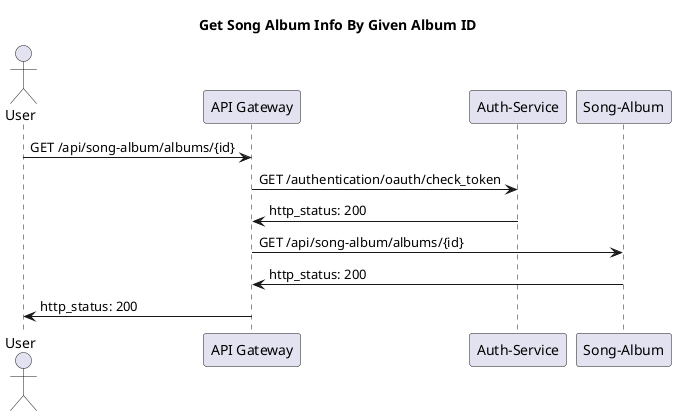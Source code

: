 @startuml
    title : Get Song Album Info By Given Album ID
    actor "User" as user
    participant "API Gateway" as api_gw
    participant "Auth-Service" as auth
    participant "Song-Album" as song_album

    user -> api_gw: GET /api/song-album/albums/{id}
    api_gw -> auth: GET /authentication/oauth/check_token
    api_gw <- auth: http_status: 200
    api_gw -> song_album: GET /api/song-album/albums/{id}
    api_gw <- song_album: http_status: 200
    user <- api_gw: http_status: 200
    
@enduml